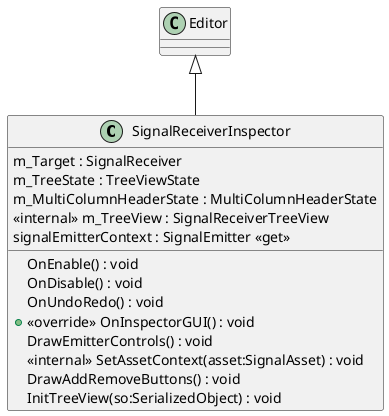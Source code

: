 @startuml
class SignalReceiverInspector {
    m_Target : SignalReceiver
    m_TreeState : TreeViewState
    m_MultiColumnHeaderState : MultiColumnHeaderState
    <<internal>> m_TreeView : SignalReceiverTreeView
    signalEmitterContext : SignalEmitter <<get>>
    OnEnable() : void
    OnDisable() : void
    OnUndoRedo() : void
    + <<override>> OnInspectorGUI() : void
    DrawEmitterControls() : void
    <<internal>> SetAssetContext(asset:SignalAsset) : void
    DrawAddRemoveButtons() : void
    InitTreeView(so:SerializedObject) : void
}
Editor <|-- SignalReceiverInspector
@enduml
